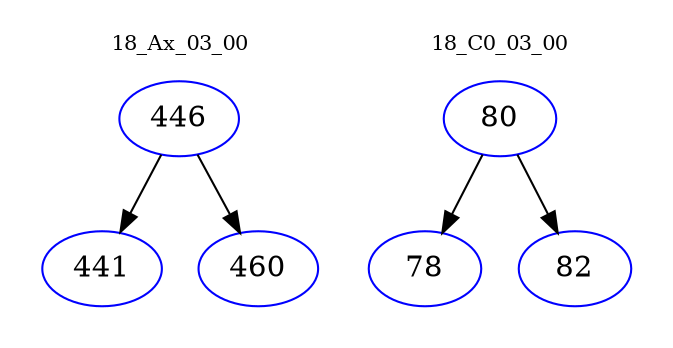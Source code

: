 digraph{
subgraph cluster_0 {
color = white
label = "18_Ax_03_00";
fontsize=10;
T0_446 [label="446", color="blue"]
T0_446 -> T0_441 [color="black"]
T0_441 [label="441", color="blue"]
T0_446 -> T0_460 [color="black"]
T0_460 [label="460", color="blue"]
}
subgraph cluster_1 {
color = white
label = "18_C0_03_00";
fontsize=10;
T1_80 [label="80", color="blue"]
T1_80 -> T1_78 [color="black"]
T1_78 [label="78", color="blue"]
T1_80 -> T1_82 [color="black"]
T1_82 [label="82", color="blue"]
}
}
